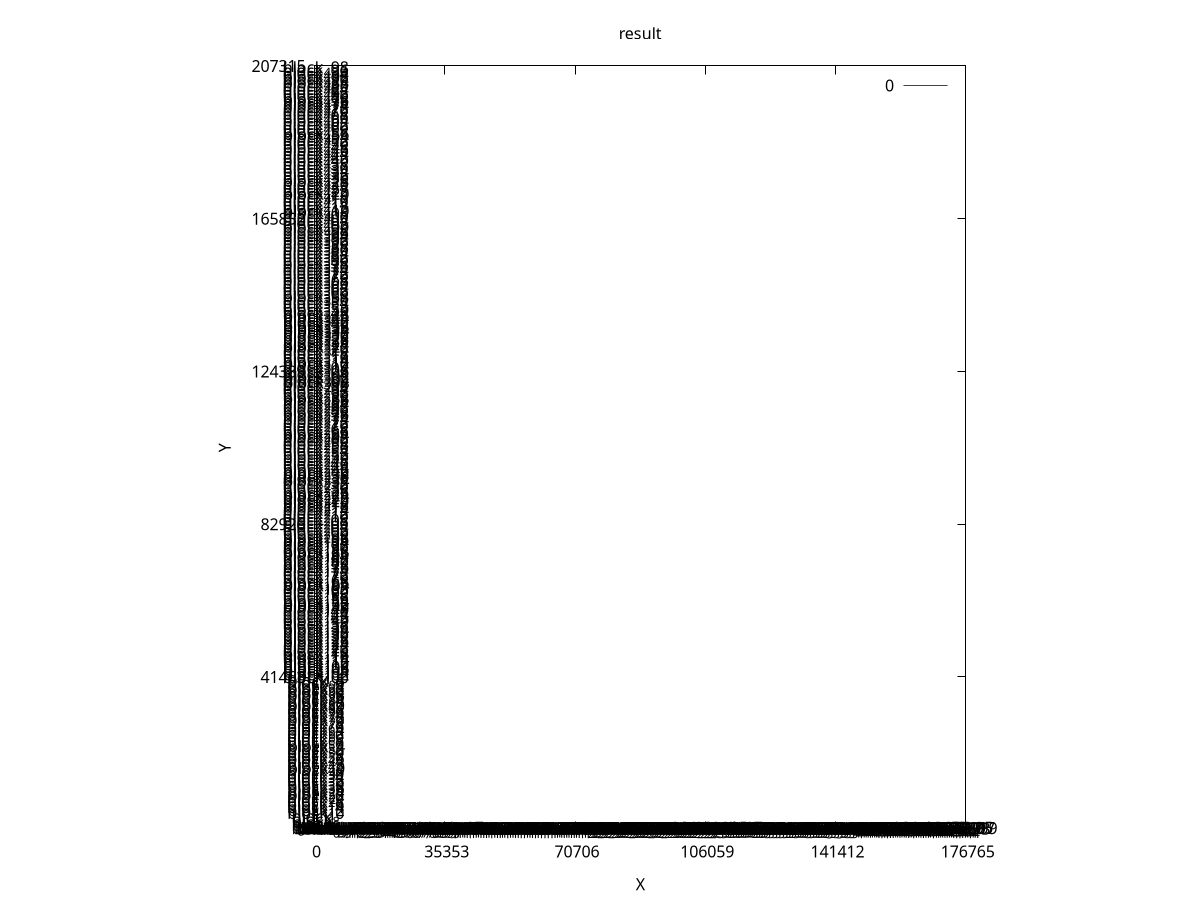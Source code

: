 reset
set size ratio -1
set title "result"
set xlabel "X"
set ylabel "Y"
set object 1 rect from 0, 0 to 645, 855
set label "block_0" at 322, 427 center
set object 2 rect from 645, 0 to 1315, 825
set label "block_1" at 980, 412 center
set object 3 rect from 0, 855 to 600, 1780
set label "block_2" at 300, 1317 center
set object 4 rect from 1315, 0 to 1875, 985
set label "block_3" at 1595, 492 center
set object 5 rect from 0, 1780 to 965, 2355
set label "block_4" at 482, 2067 center
set object 6 rect from 1875, 0 to 2440, 975
set label "block_5" at 2157, 487 center
set object 7 rect from 0, 2355 to 675, 3175
set label "block_6" at 337, 2765 center
set object 8 rect from 2440, 0 to 3050, 910
set label "block_7" at 2745, 455 center
set object 9 rect from 0, 3175 to 540, 4195
set label "block_8" at 270, 3685 center
set object 10 rect from 3050, 0 to 3850, 690
set label "block_9" at 3450, 345 center
set object 11 rect from 0, 4195 to 735, 4950
set label "block_10" at 367, 4572 center
set object 12 rect from 3850, 0 to 4820, 570
set label "block_11" at 4335, 285 center
set object 13 rect from 0, 4950 to 840, 5610
set label "block_12" at 420, 5280 center
set object 14 rect from 4820, 0 to 5515, 795
set label "block_13" at 5167, 397 center
set object 15 rect from 0, 5610 to 565, 6585
set label "block_14" at 282, 6097 center
set object 16 rect from 5515, 0 to 6155, 865
set label "block_15" at 5835, 432 center
set object 17 rect from 0, 6585 to 740, 7330
set label "block_16" at 370, 6957 center
set object 18 rect from 6155, 0 to 6755, 920
set label "block_17" at 6455, 460 center
set object 19 rect from 0, 7330 to 550, 8330
set label "block_18" at 275, 7830 center
set object 20 rect from 6755, 0 to 7640, 625
set label "block_19" at 7197, 312 center
set object 21 rect from 0, 8330 to 575, 9295
set label "block_20" at 287, 8812 center
set object 22 rect from 7640, 0 to 8200, 985
set label "block_21" at 7920, 492 center
set object 23 rect from 0, 9295 to 1015, 9840
set label "block_22" at 507, 9567 center
set object 24 rect from 8200, 0 to 8840, 865
set label "block_23" at 8520, 432 center
set object 25 rect from 0, 9840 to 725, 10605
set label "block_24" at 362, 10222 center
set object 26 rect from 8840, 0 to 9480, 865
set label "block_25" at 9160, 432 center
set object 27 rect from 0, 10605 to 715, 11375
set label "block_26" at 357, 10990 center
set object 28 rect from 9480, 0 to 10320, 660
set label "block_27" at 9900, 330 center
set object 29 rect from 0, 11375 to 795, 12070
set label "block_28" at 397, 11722 center
set object 30 rect from 10320, 0 to 11090, 720
set label "block_29" at 10705, 360 center
set object 31 rect from 0, 12070 to 650, 12920
set label "block_30" at 325, 12495 center
set object 32 rect from 11090, 0 to 11650, 990
set label "block_31" at 11370, 495 center
set object 33 rect from 0, 12920 to 555, 13915
set label "block_32" at 277, 13417 center
set object 34 rect from 11650, 0 to 12180, 1050
set label "block_33" at 11915, 525 center
set object 35 rect from 0, 13915 to 610, 14820
set label "block_34" at 305, 14367 center
set object 36 rect from 12180, 0 to 12800, 895
set label "block_35" at 12490, 447 center
set object 37 rect from 0, 14820 to 615, 15720
set label "block_36" at 307, 15270 center
set object 38 rect from 12800, 0 to 13530, 760
set label "block_37" at 13165, 380 center
set object 39 rect from 0, 15720 to 695, 16520
set label "block_38" at 347, 16120 center
set object 40 rect from 13530, 0 to 14090, 990
set label "block_39" at 13810, 495 center
set object 41 rect from 0, 16520 to 1050, 17045
set label "block_40" at 525, 16782 center
set object 42 rect from 14090, 0 to 14780, 800
set label "block_41" at 14435, 400 center
set object 43 rect from 0, 17045 to 540, 18070
set label "block_42" at 270, 17557 center
set object 44 rect from 14780, 0 to 15400, 890
set label "block_43" at 15090, 445 center
set object 45 rect from 0, 18070 to 590, 19005
set label "block_44" at 295, 18537 center
set object 46 rect from 15400, 0 to 15990, 935
set label "block_45" at 15695, 467 center
set object 47 rect from 0, 19005 to 760, 19730
set label "block_46" at 380, 19367 center
set object 48 rect from 15990, 0 to 16585, 930
set label "block_47" at 16287, 465 center
set object 49 rect from 0, 19730 to 615, 20630
set label "block_48" at 307, 20180 center
set object 50 rect from 16585, 0 to 17280, 795
set label "block_49" at 16932, 397 center
set object 51 rect from 0, 20630 to 700, 21420
set label "block_50" at 350, 21025 center
set object 52 rect from 17280, 0 to 17830, 1005
set label "block_51" at 17555, 502 center
set object 53 rect from 0, 21420 to 550, 22425
set label "block_52" at 275, 21922 center
set object 54 rect from 17830, 0 to 18375, 1020
set label "block_53" at 18102, 510 center
set object 55 rect from 0, 22425 to 1040, 22955
set label "block_54" at 520, 22690 center
set object 56 rect from 18375, 0 to 19095, 770
set label "block_55" at 18735, 385 center
set object 57 rect from 0, 22955 to 610, 23860
set label "block_56" at 305, 23407 center
set object 58 rect from 19095, 0 to 19800, 785
set label "block_57" at 19447, 392 center
set object 59 rect from 0, 23860 to 530, 24910
set label "block_58" at 265, 24385 center
set object 60 rect from 19800, 0 to 20350, 1005
set label "block_59" at 20075, 502 center
set object 61 rect from 0, 24910 to 575, 25870
set label "block_60" at 287, 25390 center
set object 62 rect from 20350, 0 to 21030, 815
set label "block_61" at 20690, 407 center
set object 63 rect from 0, 25870 to 635, 26740
set label "block_62" at 317, 26305 center
set object 64 rect from 21030, 0 to 22000, 570
set label "block_63" at 21515, 285 center
set object 65 rect from 0, 26740 to 685, 27550
set label "block_64" at 342, 27145 center
set object 66 rect from 22000, 0 to 22650, 850
set label "block_65" at 22325, 425 center
set object 67 rect from 0, 27550 to 675, 28365
set label "block_66" at 337, 27957 center
set object 68 rect from 22650, 0 to 23450, 695
set label "block_67" at 23050, 347 center
set object 69 rect from 0, 28365 to 535, 29400
set label "block_68" at 267, 28882 center
set object 70 rect from 23450, 0 to 24050, 925
set label "block_69" at 23750, 462 center
set object 71 rect from 0, 29400 to 760, 30125
set label "block_70" at 380, 29762 center
set object 72 rect from 24050, 0 to 24730, 810
set label "block_71" at 24390, 405 center
set object 73 rect from 0, 30125 to 860, 30770
set label "block_72" at 430, 30447 center
set object 74 rect from 24730, 0 to 25385, 845
set label "block_73" at 25057, 422 center
set object 75 rect from 0, 30770 to 620, 31665
set label "block_74" at 310, 31217 center
set object 76 rect from 25385, 0 to 25935, 1005
set label "block_75" at 25660, 502 center
set object 77 rect from 0, 31665 to 670, 32490
set label "block_76" at 335, 32077 center
set object 78 rect from 25935, 0 to 26865, 595
set label "block_77" at 26400, 297 center
set object 79 rect from 0, 32490 to 605, 33405
set label "block_78" at 302, 32947 center
set object 80 rect from 26865, 0 to 27440, 960
set label "block_79" at 27152, 480 center
set object 81 rect from 0, 33405 to 930, 34000
set label "block_80" at 465, 33702 center
set object 82 rect from 27440, 0 to 28130, 800
set label "block_81" at 27785, 400 center
set object 83 rect from 0, 34000 to 885, 34625
set label "block_82" at 442, 34312 center
set object 84 rect from 28130, 0 to 28895, 725
set label "block_83" at 28512, 362 center
set object 85 rect from 0, 34625 to 530, 35675
set label "block_84" at 265, 35150 center
set object 86 rect from 28895, 0 to 29475, 950
set label "block_85" at 29185, 475 center
set object 87 rect from 0, 35675 to 725, 36440
set label "block_86" at 362, 36057 center
set object 88 rect from 29475, 0 to 30085, 905
set label "block_87" at 29780, 452 center
set object 89 rect from 0, 36440 to 910, 37045
set label "block_88" at 455, 36742 center
set object 90 rect from 30085, 0 to 30855, 715
set label "block_89" at 30470, 357 center
set object 91 rect from 0, 37045 to 575, 38005
set label "block_90" at 287, 37525 center
set object 92 rect from 30855, 0 to 31465, 905
set label "block_91" at 31160, 452 center
set object 93 rect from 0, 38005 to 965, 38580
set label "block_92" at 482, 38292 center
set object 94 rect from 31465, 0 to 32085, 890
set label "block_93" at 31775, 445 center
set object 95 rect from 0, 38580 to 690, 39385
set label "block_94" at 345, 38982 center
set object 96 rect from 32085, 0 to 32770, 810
set label "block_95" at 32427, 405 center
set object 97 rect from 0, 39385 to 565, 40365
set label "block_96" at 282, 39875 center
set object 98 rect from 32770, 0 to 33650, 625
set label "block_97" at 33210, 312 center
set object 99 rect from 0, 40365 to 900, 40980
set label "block_98" at 450, 40672 center
set object 100 rect from 33650, 0 to 34605, 580
set label "block_99" at 34127, 290 center
set object 101 rect from 0, 40980 to 625, 41865
set label "block_100" at 312, 41422 center
set object 102 rect from 34605, 0 to 35395, 700
set label "block_101" at 35000, 350 center
set object 103 rect from 0, 41865 to 960, 42440
set label "block_102" at 480, 42152 center
set object 104 rect from 35395, 0 to 35960, 980
set label "block_103" at 35677, 490 center
set object 105 rect from 0, 42440 to 630, 43320
set label "block_104" at 315, 42880 center
set object 106 rect from 35960, 0 to 36695, 750
set label "block_105" at 36327, 375 center
set object 107 rect from 0, 43320 to 935, 43910
set label "block_106" at 467, 43615 center
set object 108 rect from 36695, 0 to 37230, 1035
set label "block_107" at 36962, 517 center
set object 109 rect from 0, 43910 to 825, 44580
set label "block_108" at 412, 44245 center
set object 110 rect from 37230, 0 to 37830, 920
set label "block_109" at 37530, 460 center
set object 111 rect from 0, 44580 to 865, 45220
set label "block_110" at 432, 44900 center
set object 112 rect from 37830, 0 to 38560, 760
set label "block_111" at 38195, 380 center
set object 113 rect from 0, 45220 to 685, 46025
set label "block_112" at 342, 45622 center
set object 114 rect from 38560, 0 to 39500, 590
set label "block_113" at 39030, 295 center
set object 115 rect from 0, 46025 to 945, 46610
set label "block_114" at 472, 46317 center
set object 116 rect from 39500, 0 to 40305, 690
set label "block_115" at 39902, 345 center
set object 117 rect from 0, 46610 to 580, 47565
set label "block_116" at 290, 47087 center
set object 118 rect from 40305, 0 to 40975, 830
set label "block_117" at 40640, 415 center
set object 119 rect from 0, 47565 to 930, 48160
set label "block_118" at 465, 47862 center
set object 120 rect from 40975, 0 to 41555, 955
set label "block_119" at 41265, 477 center
set object 121 rect from 0, 48160 to 570, 49130
set label "block_120" at 285, 48645 center
set object 122 rect from 41555, 0 to 42315, 730
set label "block_121" at 41935, 365 center
set object 123 rect from 0, 49130 to 665, 49960
set label "block_122" at 332, 49545 center
set object 124 rect from 42315, 0 to 43050, 755
set label "block_123" at 42682, 377 center
set object 125 rect from 0, 49960 to 640, 50825
set label "block_124" at 320, 50392 center
set object 126 rect from 43050, 0 to 43790, 745
set label "block_125" at 43420, 372 center
set object 127 rect from 0, 50825 to 795, 51520
set label "block_126" at 397, 51172 center
set object 128 rect from 43790, 0 to 44400, 905
set label "block_127" at 44095, 452 center
set object 129 rect from 0, 51520 to 640, 52380
set label "block_128" at 320, 51950 center
set object 130 rect from 44400, 0 to 45345, 585
set label "block_129" at 44872, 292 center
set object 131 rect from 0, 52380 to 630, 53260
set label "block_130" at 315, 52820 center
set object 132 rect from 45345, 0 to 45980, 870
set label "block_131" at 45662, 435 center
set object 133 rect from 0, 53260 to 690, 54060
set label "block_132" at 345, 53660 center
set object 134 rect from 45980, 0 to 46790, 685
set label "block_133" at 46385, 342 center
set object 135 rect from 0, 54060 to 845, 54715
set label "block_134" at 422, 54387 center
set object 136 rect from 46790, 0 to 47480, 800
set label "block_135" at 47135, 400 center
set object 137 rect from 0, 54715 to 705, 55495
set label "block_136" at 352, 55105 center
set object 138 rect from 47480, 0 to 48075, 930
set label "block_137" at 47777, 465 center
set object 139 rect from 0, 55495 to 535, 56530
set label "block_138" at 267, 56012 center
set object 140 rect from 48075, 0 to 48740, 830
set label "block_139" at 48407, 415 center
set object 141 rect from 0, 56530 to 800, 57220
set label "block_140" at 400, 56875 center
set object 142 rect from 48740, 0 to 49630, 620
set label "block_141" at 49185, 310 center
set object 143 rect from 0, 57220 to 580, 58175
set label "block_142" at 290, 57697 center
set object 144 rect from 49630, 0 to 50310, 815
set label "block_143" at 49970, 407 center
set object 145 rect from 0, 58175 to 755, 58910
set label "block_144" at 377, 58542 center
set object 146 rect from 50310, 0 to 50970, 835
set label "block_145" at 50640, 417 center
set object 147 rect from 0, 58910 to 540, 59930
set label "block_146" at 270, 59420 center
set object 148 rect from 50970, 0 to 51680, 780
set label "block_147" at 51325, 390 center
set object 149 rect from 0, 59930 to 850, 60580
set label "block_148" at 425, 60255 center
set object 150 rect from 51680, 0 to 52400, 765
set label "block_149" at 52040, 382 center
set object 151 rect from 0, 60580 to 875, 61210
set label "block_150" at 437, 60895 center
set object 152 rect from 52400, 0 to 53300, 615
set label "block_151" at 52850, 307 center
set object 153 rect from 0, 61210 to 1020, 61750
set label "block_152" at 510, 61480 center
set object 154 rect from 53300, 0 to 54250, 580
set label "block_153" at 53775, 290 center
set object 155 rect from 0, 61750 to 760, 62480
set label "block_154" at 380, 62115 center
set object 156 rect from 54250, 0 to 54905, 840
set label "block_155" at 54577, 420 center
set object 157 rect from 0, 62480 to 720, 63250
set label "block_156" at 360, 62865 center
set object 158 rect from 54905, 0 to 55500, 930
set label "block_157" at 55202, 465 center
set object 159 rect from 0, 63250 to 550, 64255
set label "block_158" at 275, 63752 center
set object 160 rect from 55500, 0 to 56275, 715
set label "block_159" at 55887, 357 center
set object 161 rect from 0, 64255 to 675, 65075
set label "block_160" at 337, 64665 center
set object 162 rect from 56275, 0 to 57120, 655
set label "block_161" at 56697, 327 center
set object 163 rect from 0, 65075 to 565, 66050
set label "block_162" at 282, 65562 center
set object 164 rect from 57120, 0 to 57875, 735
set label "block_163" at 57497, 367 center
set object 165 rect from 0, 66050 to 910, 66655
set label "block_164" at 455, 66352 center
set object 166 rect from 57875, 0 to 58880, 550
set label "block_165" at 58377, 275 center
set object 167 rect from 0, 66655 to 950, 67235
set label "block_166" at 475, 66945 center
set object 168 rect from 58880, 0 to 59700, 675
set label "block_167" at 59290, 337 center
set object 169 rect from 0, 67235 to 680, 68050
set label "block_168" at 340, 67642 center
set object 170 rect from 59700, 0 to 60670, 570
set label "block_169" at 60185, 285 center
set object 171 rect from 0, 68050 to 590, 68990
set label "block_170" at 295, 68520 center
set object 172 rect from 60670, 0 to 61685, 545
set label "block_171" at 61177, 272 center
set object 173 rect from 0, 68990 to 630, 69865
set label "block_172" at 315, 69427 center
set object 174 rect from 61685, 0 to 62395, 780
set label "block_173" at 62040, 390 center
set object 175 rect from 0, 69865 to 540, 70890
set label "block_174" at 270, 70377 center
set object 176 rect from 62395, 0 to 63030, 870
set label "block_175" at 62712, 435 center
set object 177 rect from 0, 70890 to 815, 71570
set label "block_176" at 407, 71230 center
set object 178 rect from 63030, 0 to 63585, 1000
set label "block_177" at 63307, 500 center
set object 179 rect from 0, 71570 to 710, 72350
set label "block_178" at 355, 71960 center
set object 180 rect from 63585, 0 to 64180, 930
set label "block_179" at 63882, 465 center
set object 181 rect from 0, 72350 to 750, 73085
set label "block_180" at 375, 72717 center
set object 182 rect from 64180, 0 to 64910, 755
set label "block_181" at 64545, 377 center
set object 183 rect from 0, 73085 to 650, 73935
set label "block_182" at 325, 73510 center
set object 184 rect from 64910, 0 to 65505, 935
set label "block_183" at 65207, 467 center
set object 185 rect from 0, 73935 to 610, 74845
set label "block_184" at 305, 74390 center
set object 186 rect from 65505, 0 to 66160, 845
set label "block_185" at 65832, 422 center
set object 187 rect from 0, 74845 to 945, 75430
set label "block_186" at 472, 75137 center
set object 188 rect from 66160, 0 to 66890, 755
set label "block_187" at 66525, 377 center
set object 189 rect from 0, 75430 to 890, 76050
set label "block_188" at 445, 75740 center
set object 190 rect from 66890, 0 to 67590, 790
set label "block_189" at 67240, 395 center
set object 191 rect from 0, 76050 to 580, 77005
set label "block_190" at 290, 76527 center
set object 192 rect from 67590, 0 to 68175, 940
set label "block_191" at 67882, 470 center
set object 193 rect from 0, 77005 to 720, 77770
set label "block_192" at 360, 77387 center
set object 194 rect from 68175, 0 to 68980, 685
set label "block_193" at 68577, 342 center
set object 195 rect from 0, 77770 to 755, 78500
set label "block_194" at 377, 78135 center
set object 196 rect from 68980, 0 to 69975, 555
set label "block_195" at 69477, 277 center
set object 197 rect from 0, 78500 to 775, 79215
set label "block_196" at 387, 78857 center
set object 198 rect from 69975, 0 to 70565, 935
set label "block_197" at 70270, 467 center
set object 199 rect from 0, 79215 to 670, 80040
set label "block_198" at 335, 79627 center
set object 200 rect from 70565, 0 to 71585, 545
set label "block_199" at 71075, 272 center
set object 201 rect from 0, 80040 to 645, 80895
set label "block_200" at 322, 80467 center
set object 202 rect from 71585, 0 to 72300, 770
set label "block_201" at 71942, 385 center
set object 203 rect from 0, 80895 to 590, 81835
set label "block_202" at 295, 81365 center
set object 204 rect from 72300, 0 to 72990, 800
set label "block_203" at 72645, 400 center
set object 205 rect from 0, 81835 to 615, 82730
set label "block_204" at 307, 82282 center
set object 206 rect from 72990, 0 to 73570, 950
set label "block_205" at 73280, 475 center
set object 207 rect from 0, 82730 to 610, 83635
set label "block_206" at 305, 83182 center
set object 208 rect from 73570, 0 to 74110, 1020
set label "block_207" at 73840, 510 center
set object 209 rect from 0, 83635 to 610, 84545
set label "block_208" at 305, 84090 center
set object 210 rect from 74110, 0 to 74960, 650
set label "block_209" at 74535, 325 center
set object 211 rect from 0, 84545 to 595, 85480
set label "block_210" at 297, 85012 center
set object 212 rect from 74960, 0 to 75650, 805
set label "block_211" at 75305, 402 center
set object 213 rect from 0, 85480 to 595, 86405
set label "block_212" at 297, 85942 center
set object 214 rect from 75650, 0 to 76360, 775
set label "block_213" at 76005, 387 center
set object 215 rect from 0, 86405 to 640, 87270
set label "block_214" at 320, 86837 center
set object 216 rect from 76360, 0 to 76905, 1015
set label "block_215" at 76632, 507 center
set object 217 rect from 0, 87270 to 695, 88065
set label "block_216" at 347, 87667 center
set object 218 rect from 76905, 0 to 77925, 545
set label "block_217" at 77415, 272 center
set object 219 rect from 0, 88065 to 750, 88805
set label "block_218" at 375, 88435 center
set object 220 rect from 77925, 0 to 78715, 700
set label "block_219" at 78320, 350 center
set object 221 rect from 0, 88805 to 835, 89470
set label "block_220" at 417, 89137 center
set object 222 rect from 78715, 0 to 79455, 745
set label "block_221" at 79085, 372 center
set object 223 rect from 0, 89470 to 545, 90480
set label "block_222" at 272, 89975 center
set object 224 rect from 79455, 0 to 80010, 1000
set label "block_223" at 79732, 500 center
set object 225 rect from 0, 90480 to 1020, 91020
set label "block_224" at 510, 90750 center
set object 226 rect from 80010, 0 to 80550, 1020
set label "block_225" at 80280, 510 center
set object 227 rect from 0, 91020 to 790, 91720
set label "block_226" at 395, 91370 center
set object 228 rect from 80550, 0 to 81100, 1010
set label "block_227" at 80825, 505 center
set object 229 rect from 0, 91720 to 695, 92515
set label "block_228" at 347, 92117 center
set object 230 rect from 81100, 0 to 81765, 830
set label "block_229" at 81432, 415 center
set object 231 rect from 0, 92515 to 560, 93500
set label "block_230" at 280, 93007 center
set object 232 rect from 81765, 0 to 82510, 740
set label "block_231" at 82137, 370 center
set object 233 rect from 0, 93500 to 580, 94455
set label "block_232" at 290, 93977 center
set object 234 rect from 82510, 0 to 83425, 605
set label "block_233" at 82967, 302 center
set object 235 rect from 0, 94455 to 940, 95040
set label "block_234" at 470, 94747 center
set object 236 rect from 83425, 0 to 84135, 780
set label "block_235" at 83780, 390 center
set object 237 rect from 0, 95040 to 575, 96005
set label "block_236" at 287, 95522 center
set object 238 rect from 84135, 0 to 84770, 870
set label "block_237" at 84452, 435 center
set object 239 rect from 0, 96005 to 930, 96600
set label "block_238" at 465, 96302 center
set object 240 rect from 84770, 0 to 85315, 1015
set label "block_239" at 85042, 507 center
set object 241 rect from 0, 96600 to 815, 97275
set label "block_240" at 407, 96937 center
set object 242 rect from 85315, 0 to 85910, 930
set label "block_241" at 85612, 465 center
set object 243 rect from 0, 97275 to 760, 98005
set label "block_242" at 380, 97640 center
set object 244 rect from 85910, 0 to 86515, 915
set label "block_243" at 86212, 457 center
set object 245 rect from 0, 98005 to 640, 98870
set label "block_244" at 320, 98437 center
set object 246 rect from 86515, 0 to 87060, 1015
set label "block_245" at 86787, 507 center
set object 247 rect from 0, 98870 to 550, 99870
set label "block_246" at 275, 99370 center
set object 248 rect from 87060, 0 to 87810, 740
set label "block_247" at 87435, 370 center
set object 249 rect from 0, 99870 to 660, 100710
set label "block_248" at 330, 100290 center
set object 250 rect from 87810, 0 to 88735, 595
set label "block_249" at 88272, 297 center
set object 251 rect from 0, 100710 to 655, 101555
set label "block_250" at 327, 101132 center
set object 252 rect from 88735, 0 to 89275, 1030
set label "block_251" at 89005, 515 center
set object 253 rect from 0, 101555 to 650, 102405
set label "block_252" at 325, 101980 center
set object 254 rect from 89275, 0 to 89930, 845
set label "block_253" at 89602, 422 center
set object 255 rect from 0, 102405 to 610, 103310
set label "block_254" at 305, 102857 center
set object 256 rect from 89930, 0 to 90505, 960
set label "block_255" at 90217, 480 center
set object 257 rect from 0, 103310 to 540, 104335
set label "block_256" at 270, 103822 center
set object 258 rect from 90505, 0 to 91275, 715
set label "block_257" at 90890, 357 center
set object 259 rect from 0, 104335 to 640, 105195
set label "block_258" at 320, 104765 center
set object 260 rect from 91275, 0 to 92250, 570
set label "block_259" at 91762, 285 center
set object 261 rect from 0, 105195 to 610, 106100
set label "block_260" at 305, 105647 center
set object 262 rect from 92250, 0 to 92945, 795
set label "block_261" at 92597, 397 center
set object 263 rect from 0, 106100 to 735, 106850
set label "block_262" at 367, 106475 center
set object 264 rect from 92945, 0 to 93725, 705
set label "block_263" at 93335, 352 center
set object 265 rect from 0, 106850 to 845, 107505
set label "block_264" at 422, 107177 center
set object 266 rect from 93725, 0 to 94490, 720
set label "block_265" at 94107, 360 center
set object 267 rect from 0, 107505 to 665, 108335
set label "block_266" at 332, 107920 center
set object 268 rect from 94490, 0 to 95275, 705
set label "block_267" at 94882, 352 center
set object 269 rect from 0, 108335 to 600, 109255
set label "block_268" at 300, 108795 center
set object 270 rect from 95275, 0 to 95825, 1005
set label "block_269" at 95550, 502 center
set object 271 rect from 0, 109255 to 570, 110225
set label "block_270" at 285, 109740 center
set object 272 rect from 95825, 0 to 96390, 980
set label "block_271" at 96107, 490 center
set object 273 rect from 0, 110225 to 645, 111080
set label "block_272" at 322, 110652 center
set object 274 rect from 96390, 0 to 97000, 910
set label "block_273" at 96695, 455 center
set object 275 rect from 0, 111080 to 660, 111915
set label "block_274" at 330, 111497 center
set object 276 rect from 97000, 0 to 97635, 875
set label "block_275" at 97317, 437 center
set object 277 rect from 0, 111915 to 640, 112780
set label "block_276" at 320, 112347 center
set object 278 rect from 97635, 0 to 98250, 895
set label "block_277" at 97942, 447 center
set object 279 rect from 0, 112780 to 780, 113490
set label "block_278" at 390, 113135 center
set object 280 rect from 98250, 0 to 99040, 700
set label "block_279" at 98645, 350 center
set object 281 rect from 0, 113490 to 605, 114405
set label "block_280" at 302, 113947 center
set object 282 rect from 99040, 0 to 99575, 1030
set label "block_281" at 99307, 515 center
set object 283 rect from 0, 114405 to 675, 115225
set label "block_282" at 337, 114815 center
set object 284 rect from 99575, 0 to 100340, 720
set label "block_283" at 99957, 360 center
set object 285 rect from 0, 115225 to 675, 116045
set label "block_284" at 337, 115635 center
set object 286 rect from 100340, 0 to 101035, 800
set label "block_285" at 100687, 400 center
set object 287 rect from 0, 116045 to 665, 116880
set label "block_286" at 332, 116462 center
set object 288 rect from 101035, 0 to 102050, 545
set label "block_287" at 101542, 272 center
set object 289 rect from 0, 116880 to 920, 117480
set label "block_288" at 460, 117180 center
set object 290 rect from 102050, 0 to 102825, 715
set label "block_289" at 102437, 357 center
set object 291 rect from 0, 117480 to 555, 118475
set label "block_290" at 277, 117977 center
set object 292 rect from 102825, 0 to 103785, 575
set label "block_291" at 103305, 287 center
set object 293 rect from 0, 118475 to 720, 119245
set label "block_292" at 360, 118860 center
set object 294 rect from 103785, 0 to 104500, 770
set label "block_293" at 104142, 385 center
set object 295 rect from 0, 119245 to 585, 120190
set label "block_294" at 292, 119717 center
set object 296 rect from 104500, 0 to 105415, 605
set label "block_295" at 104957, 302 center
set object 297 rect from 0, 120190 to 600, 121115
set label "block_296" at 300, 120652 center
set object 298 rect from 105415, 0 to 105960, 1015
set label "block_297" at 105687, 507 center
set object 299 rect from 0, 121115 to 1040, 121645
set label "block_298" at 520, 121380 center
set object 300 rect from 105960, 0 to 106490, 1050
set label "block_299" at 106225, 525 center
set object 301 rect from 0, 121645 to 570, 122615
set label "block_300" at 285, 122130 center
set object 302 rect from 106490, 0 to 107470, 565
set label "block_301" at 106980, 282 center
set object 303 rect from 0, 122615 to 1045, 123145
set label "block_302" at 522, 122880 center
set object 304 rect from 107470, 0 to 108390, 600
set label "block_303" at 107930, 300 center
set object 305 rect from 0, 123145 to 530, 124195
set label "block_304" at 265, 123670 center
set object 306 rect from 108390, 0 to 108925, 1040
set label "block_305" at 108657, 520 center
set object 307 rect from 0, 124195 to 855, 124840
set label "block_306" at 427, 124517 center
set object 308 rect from 108925, 0 to 109515, 940
set label "block_307" at 109220, 470 center
set object 309 rect from 0, 124840 to 600, 125760
set label "block_308" at 300, 125300 center
set object 310 rect from 109515, 0 to 110315, 690
set label "block_309" at 109915, 345 center
set object 311 rect from 0, 125760 to 720, 126530
set label "block_310" at 360, 126145 center
set object 312 rect from 110315, 0 to 111115, 690
set label "block_311" at 110715, 345 center
set object 313 rect from 0, 126530 to 930, 127125
set label "block_312" at 465, 126827 center
set object 314 rect from 111115, 0 to 111675, 985
set label "block_313" at 111395, 492 center
set object 315 rect from 0, 127125 to 710, 127905
set label "block_314" at 355, 127515 center
set object 316 rect from 111675, 0 to 112465, 700
set label "block_315" at 112070, 350 center
set object 317 rect from 0, 127905 to 565, 128885
set label "block_316" at 282, 128395 center
set object 318 rect from 112465, 0 to 112990, 1050
set label "block_317" at 112727, 525 center
set object 319 rect from 0, 128885 to 635, 129755
set label "block_318" at 317, 129320 center
set object 320 rect from 112990, 0 to 113615, 885
set label "block_319" at 113302, 442 center
set object 321 rect from 0, 129755 to 555, 130755
set label "block_320" at 277, 130255 center
set object 322 rect from 113615, 0 to 114205, 940
set label "block_321" at 113910, 470 center
set object 323 rect from 0, 130755 to 905, 131365
set label "block_322" at 452, 131060 center
set object 324 rect from 114205, 0 to 114760, 1000
set label "block_323" at 114482, 500 center
set object 325 rect from 0, 131365 to 655, 132210
set label "block_324" at 327, 131787 center
set object 326 rect from 114760, 0 to 115315, 995
set label "block_325" at 115037, 497 center
set object 327 rect from 0, 132210 to 635, 133080
set label "block_326" at 317, 132645 center
set object 328 rect from 115315, 0 to 115885, 970
set label "block_327" at 115600, 485 center
set object 329 rect from 0, 133080 to 820, 133755
set label "block_328" at 410, 133417 center
set object 330 rect from 115885, 0 to 116685, 690
set label "block_329" at 116285, 345 center
set object 331 rect from 0, 133755 to 705, 134540
set label "block_330" at 352, 134147 center
set object 332 rect from 116685, 0 to 117385, 790
set label "block_331" at 117035, 395 center
set object 333 rect from 0, 134540 to 760, 135265
set label "block_332" at 380, 134902 center
set object 334 rect from 117385, 0 to 118010, 880
set label "block_333" at 117697, 440 center
set object 335 rect from 0, 135265 to 1005, 135815
set label "block_334" at 502, 135540 center
set object 336 rect from 118010, 0 to 118760, 735
set label "block_335" at 118385, 367 center
set object 337 rect from 0, 135815 to 855, 136460
set label "block_336" at 427, 136137 center
set object 338 rect from 118760, 0 to 119330, 970
set label "block_337" at 119045, 485 center
set object 339 rect from 0, 136460 to 990, 137020
set label "block_338" at 495, 136740 center
set object 340 rect from 119330, 0 to 120235, 610
set label "block_339" at 119782, 305 center
set object 341 rect from 0, 137020 to 675, 137840
set label "block_340" at 337, 137430 center
set object 342 rect from 120235, 0 to 121210, 570
set label "block_341" at 120722, 285 center
set object 343 rect from 0, 137840 to 705, 138620
set label "block_342" at 352, 138230 center
set object 344 rect from 121210, 0 to 122100, 620
set label "block_343" at 121655, 310 center
set object 345 rect from 0, 138620 to 800, 139310
set label "block_344" at 400, 138965 center
set object 346 rect from 122100, 0 to 122990, 620
set label "block_345" at 122545, 310 center
set object 347 rect from 0, 139310 to 940, 139895
set label "block_346" at 470, 139602 center
set object 348 rect from 122990, 0 to 123995, 550
set label "block_347" at 123492, 275 center
set object 349 rect from 0, 139895 to 620, 140790
set label "block_348" at 310, 140342 center
set object 350 rect from 123995, 0 to 124940, 585
set label "block_349" at 124467, 292 center
set object 351 rect from 0, 140790 to 810, 141470
set label "block_350" at 405, 141130 center
set object 352 rect from 124940, 0 to 125630, 800
set label "block_351" at 125285, 400 center
set object 353 rect from 0, 141470 to 530, 142515
set label "block_352" at 265, 141992 center
set object 354 rect from 125630, 0 to 126375, 745
set label "block_353" at 126002, 372 center
set object 355 rect from 0, 142515 to 555, 143515
set label "block_354" at 277, 143015 center
set object 356 rect from 126375, 0 to 127095, 770
set label "block_355" at 126735, 385 center
set object 357 rect from 0, 143515 to 615, 144415
set label "block_356" at 307, 143965 center
set object 358 rect from 127095, 0 to 127980, 625
set label "block_357" at 127537, 312 center
set object 359 rect from 0, 144415 to 815, 145095
set label "block_358" at 407, 144755 center
set object 360 rect from 127980, 0 to 128525, 1020
set label "block_359" at 128252, 510 center
set object 361 rect from 0, 145095 to 560, 146085
set label "block_360" at 280, 145590 center
set object 362 rect from 128525, 0 to 129135, 905
set label "block_361" at 128830, 452 center
set object 363 rect from 0, 146085 to 610, 146995
set label "block_362" at 305, 146540 center
set object 364 rect from 129135, 0 to 129785, 850
set label "block_363" at 129460, 425 center
set object 365 rect from 0, 146995 to 620, 147890
set label "block_364" at 310, 147442 center
set object 366 rect from 129785, 0 to 130385, 920
set label "block_365" at 130085, 460 center
set object 367 rect from 0, 147890 to 545, 148905
set label "block_366" at 272, 148397 center
set object 368 rect from 130385, 0 to 131295, 605
set label "block_367" at 130840, 302 center
set object 369 rect from 0, 148905 to 710, 149685
set label "block_368" at 355, 149295 center
set object 370 rect from 131295, 0 to 132160, 640
set label "block_369" at 131727, 320 center
set object 371 rect from 0, 149685 to 605, 150600
set label "block_370" at 302, 150142 center
set object 372 rect from 132160, 0 to 132810, 850
set label "block_371" at 132485, 425 center
set object 373 rect from 0, 150600 to 610, 151510
set label "block_372" at 305, 151055 center
set object 374 rect from 132810, 0 to 133460, 855
set label "block_373" at 133135, 427 center
set object 375 rect from 0, 151510 to 615, 152410
set label "block_374" at 307, 151960 center
set object 376 rect from 133460, 0 to 134255, 695
set label "block_375" at 133857, 347 center
set object 377 rect from 0, 152410 to 610, 153320
set label "block_376" at 305, 152865 center
set object 378 rect from 134255, 0 to 134850, 925
set label "block_377" at 134552, 462 center
set object 379 rect from 0, 153320 to 735, 154070
set label "block_378" at 367, 153695 center
set object 380 rect from 134850, 0 to 135460, 905
set label "block_379" at 135155, 452 center
set object 381 rect from 0, 154070 to 535, 155110
set label "block_380" at 267, 154590 center
set object 382 rect from 135460, 0 to 136155, 795
set label "block_381" at 135807, 397 center
set object 383 rect from 0, 155110 to 605, 156025
set label "block_382" at 302, 155567 center
set object 384 rect from 136155, 0 to 137195, 530
set label "block_383" at 136675, 265 center
set object 385 rect from 0, 156025 to 595, 156960
set label "block_384" at 297, 156492 center
set object 386 rect from 137195, 0 to 137930, 755
set label "block_385" at 137562, 377 center
set object 387 rect from 0, 156960 to 550, 157970
set label "block_386" at 275, 157465 center
set object 388 rect from 137930, 0 to 138850, 600
set label "block_387" at 138390, 300 center
set object 389 rect from 0, 157970 to 685, 158780
set label "block_388" at 342, 158375 center
set object 390 rect from 138850, 0 to 139890, 535
set label "block_389" at 139370, 267 center
set object 391 rect from 0, 158780 to 535, 159815
set label "block_390" at 267, 159297 center
set object 392 rect from 139890, 0 to 140545, 840
set label "block_391" at 140217, 420 center
set object 393 rect from 0, 159815 to 710, 160595
set label "block_392" at 355, 160205 center
set object 394 rect from 140545, 0 to 141150, 915
set label "block_393" at 140847, 457 center
set object 395 rect from 0, 160595 to 605, 161510
set label "block_394" at 302, 161052 center
set object 396 rect from 141150, 0 to 142095, 585
set label "block_395" at 141622, 292 center
set object 397 rect from 0, 161510 to 695, 162310
set label "block_396" at 347, 161910 center
set object 398 rect from 142095, 0 to 142945, 650
set label "block_397" at 142520, 325 center
set object 399 rect from 0, 162310 to 605, 163220
set label "block_398" at 302, 162765 center
set object 400 rect from 142945, 0 to 143815, 635
set label "block_399" at 143380, 317 center
set object 401 rect from 0, 163220 to 775, 163935
set label "block_400" at 387, 163577 center
set object 402 rect from 143815, 0 to 144390, 960
set label "block_401" at 144102, 480 center
set object 403 rect from 0, 163935 to 535, 164970
set label "block_402" at 267, 164452 center
set object 404 rect from 144390, 0 to 145350, 575
set label "block_403" at 144870, 287 center
set object 405 rect from 0, 164970 to 595, 165900
set label "block_404" at 297, 165435 center
set object 406 rect from 145350, 0 to 145890, 1025
set label "block_405" at 145620, 512 center
set object 407 rect from 0, 165900 to 570, 166870
set label "block_406" at 285, 166385 center
set object 408 rect from 145890, 0 to 146440, 1005
set label "block_407" at 146165, 502 center
set object 409 rect from 0, 166870 to 650, 167720
set label "block_408" at 325, 167295 center
set object 410 rect from 146440, 0 to 146985, 1010
set label "block_409" at 146712, 505 center
set object 411 rect from 0, 167720 to 920, 168320
set label "block_410" at 460, 168020 center
set object 412 rect from 146985, 0 to 147595, 905
set label "block_411" at 147290, 452 center
set object 413 rect from 0, 168320 to 560, 169305
set label "block_412" at 280, 168812 center
set object 414 rect from 147595, 0 to 148135, 1030
set label "block_413" at 147865, 515 center
set object 415 rect from 0, 169305 to 565, 170280
set label "block_414" at 282, 169792 center
set object 416 rect from 148135, 0 to 148710, 965
set label "block_415" at 148422, 482 center
set object 417 rect from 0, 170280 to 545, 171295
set label "block_416" at 272, 170787 center
set object 418 rect from 148710, 0 to 149265, 995
set label "block_417" at 148987, 497 center
set object 419 rect from 0, 171295 to 545, 172305
set label "block_418" at 272, 171800 center
set object 420 rect from 149265, 0 to 149965, 790
set label "block_419" at 149615, 395 center
set object 421 rect from 0, 172305 to 990, 172865
set label "block_420" at 495, 172585 center
set object 422 rect from 149965, 0 to 150845, 625
set label "block_421" at 150405, 312 center
set object 423 rect from 0, 172865 to 575, 173830
set label "block_422" at 287, 173347 center
set object 424 rect from 150845, 0 to 151455, 910
set label "block_423" at 151150, 455 center
set object 425 rect from 0, 173830 to 555, 174830
set label "block_424" at 277, 174330 center
set object 426 rect from 151455, 0 to 152365, 610
set label "block_425" at 151910, 305 center
set object 427 rect from 0, 174830 to 600, 175755
set label "block_426" at 300, 175292 center
set object 428 rect from 152365, 0 to 153150, 705
set label "block_427" at 152757, 352 center
set object 429 rect from 0, 175755 to 790, 176455
set label "block_428" at 395, 176105 center
set object 430 rect from 153150, 0 to 153845, 795
set label "block_429" at 153497, 397 center
set object 431 rect from 0, 176455 to 635, 177325
set label "block_430" at 317, 176890 center
set object 432 rect from 153845, 0 to 154400, 1000
set label "block_431" at 154122, 500 center
set object 433 rect from 0, 177325 to 545, 178340
set label "block_432" at 272, 177832 center
set object 434 rect from 154400, 0 to 154970, 965
set label "block_433" at 154685, 482 center
set object 435 rect from 0, 178340 to 650, 179190
set label "block_434" at 325, 178765 center
set object 436 rect from 154970, 0 to 155595, 885
set label "block_435" at 155282, 442 center
set object 437 rect from 0, 179190 to 555, 180190
set label "block_436" at 277, 179690 center
set object 438 rect from 155595, 0 to 156155, 990
set label "block_437" at 155875, 495 center
set object 439 rect from 0, 180190 to 530, 181235
set label "block_438" at 265, 180712 center
set object 440 rect from 156155, 0 to 156705, 1005
set label "block_439" at 156430, 502 center
set object 441 rect from 0, 181235 to 720, 182000
set label "block_440" at 360, 181617 center
set object 442 rect from 156705, 0 to 157370, 830
set label "block_441" at 157037, 415 center
set object 443 rect from 0, 182000 to 555, 183000
set label "block_442" at 277, 182500 center
set object 444 rect from 157370, 0 to 158050, 810
set label "block_443" at 157710, 405 center
set object 445 rect from 0, 183000 to 550, 184000
set label "block_444" at 275, 183500 center
set object 446 rect from 158050, 0 to 158625, 960
set label "block_445" at 158337, 480 center
set object 447 rect from 0, 184000 to 625, 184880
set label "block_446" at 312, 184440 center
set object 448 rect from 158625, 0 to 159495, 635
set label "block_447" at 159060, 317 center
set object 449 rect from 0, 184880 to 675, 185700
set label "block_448" at 337, 185290 center
set object 450 rect from 159495, 0 to 160080, 945
set label "block_449" at 159787, 472 center
set object 451 rect from 0, 185700 to 595, 186635
set label "block_450" at 297, 186167 center
set object 452 rect from 160080, 0 to 160650, 975
set label "block_451" at 160365, 487 center
set object 453 rect from 0, 186635 to 545, 187650
set label "block_452" at 272, 187142 center
set object 454 rect from 160650, 0 to 161325, 820
set label "block_453" at 160987, 410 center
set object 455 rect from 0, 187650 to 675, 188470
set label "block_454" at 337, 188060 center
set object 456 rect from 161325, 0 to 162050, 765
set label "block_455" at 161687, 382 center
set object 457 rect from 0, 188470 to 975, 189035
set label "block_456" at 487, 188752 center
set object 458 rect from 162050, 0 to 162715, 830
set label "block_457" at 162382, 415 center
set object 459 rect from 0, 189035 to 540, 190060
set label "block_458" at 270, 189547 center
set object 460 rect from 162715, 0 to 163310, 930
set label "block_459" at 163012, 465 center
set object 461 rect from 0, 190060 to 560, 191050
set label "block_460" at 280, 190555 center
set object 462 rect from 163310, 0 to 163890, 955
set label "block_461" at 163600, 477 center
set object 463 rect from 0, 191050 to 530, 192090
set label "block_462" at 265, 191570 center
set object 464 rect from 163890, 0 to 164895, 550
set label "block_463" at 164392, 275 center
set object 465 rect from 0, 192090 to 740, 192835
set label "block_464" at 370, 192462 center
set object 466 rect from 164895, 0 to 165525, 880
set label "block_465" at 165210, 440 center
set object 467 rect from 0, 192835 to 615, 193735
set label "block_466" at 307, 193285 center
set object 468 rect from 165525, 0 to 166130, 915
set label "block_467" at 165827, 457 center
set object 469 rect from 0, 193735 to 555, 194730
set label "block_468" at 277, 194232 center
set object 470 rect from 166130, 0 to 166660, 1040
set label "block_469" at 166395, 520 center
set object 471 rect from 0, 194730 to 610, 195635
set label "block_470" at 305, 195182 center
set object 472 rect from 166660, 0 to 167220, 990
set label "block_471" at 166940, 495 center
set object 473 rect from 0, 195635 to 745, 196380
set label "block_472" at 372, 196007 center
set object 474 rect from 167220, 0 to 167845, 885
set label "block_473" at 167532, 442 center
set object 475 rect from 0, 196380 to 740, 197125
set label "block_474" at 370, 196752 center
set object 476 rect from 167845, 0 to 168470, 890
set label "block_475" at 168157, 445 center
set object 477 rect from 0, 197125 to 650, 197975
set label "block_476" at 325, 197550 center
set object 478 rect from 168470, 0 to 169000, 1040
set label "block_477" at 168735, 520 center
set object 479 rect from 0, 197975 to 860, 198615
set label "block_478" at 430, 198295 center
set object 480 rect from 169000, 0 to 169560, 990
set label "block_479" at 169280, 495 center
set object 481 rect from 0, 198615 to 605, 199530
set label "block_480" at 302, 199072 center
set object 482 rect from 169560, 0 to 170290, 760
set label "block_481" at 169925, 380 center
set object 483 rect from 0, 199530 to 585, 200480
set label "block_482" at 292, 200005 center
set object 484 rect from 170290, 0 to 171180, 620
set label "block_483" at 170735, 310 center
set object 485 rect from 0, 200480 to 600, 201405
set label "block_484" at 300, 200942 center
set object 486 rect from 171180, 0 to 172010, 665
set label "block_485" at 171595, 332 center
set object 487 rect from 0, 201405 to 535, 202445
set label "block_486" at 267, 201925 center
set object 488 rect from 172010, 0 to 172730, 765
set label "block_487" at 172370, 382 center
set object 489 rect from 0, 202445 to 825, 203115
set label "block_488" at 412, 202780 center
set object 490 rect from 172730, 0 to 173380, 855
set label "block_489" at 173055, 427 center
set object 491 rect from 0, 203115 to 585, 204065
set label "block_490" at 292, 203590 center
set object 492 rect from 173380, 0 to 173955, 960
set label "block_491" at 173667, 480 center
set object 493 rect from 0, 204065 to 870, 204700
set label "block_492" at 435, 204382 center
set object 494 rect from 173955, 0 to 174915, 575
set label "block_493" at 174435, 287 center
set object 495 rect from 0, 204700 to 610, 205605
set label "block_494" at 305, 205152 center
set object 496 rect from 174915, 0 to 175445, 1040
set label "block_495" at 175180, 520 center
set object 497 rect from 0, 205605 to 570, 206570
set label "block_496" at 285, 206087 center
set object 498 rect from 175445, 0 to 176060, 900
set label "block_497" at 175752, 450 center
set object 499 rect from 0, 206570 to 745, 207315
set label "block_498" at 372, 206942 center
set object 500 rect from 176060, 0 to 176765, 780
set label "block_499" at 176412, 390 center
set xtics 35353
set ytics 41463
plot [0:176765][0:207315]0
set terminal png size 1024, 768
set output "output.png"
replot

